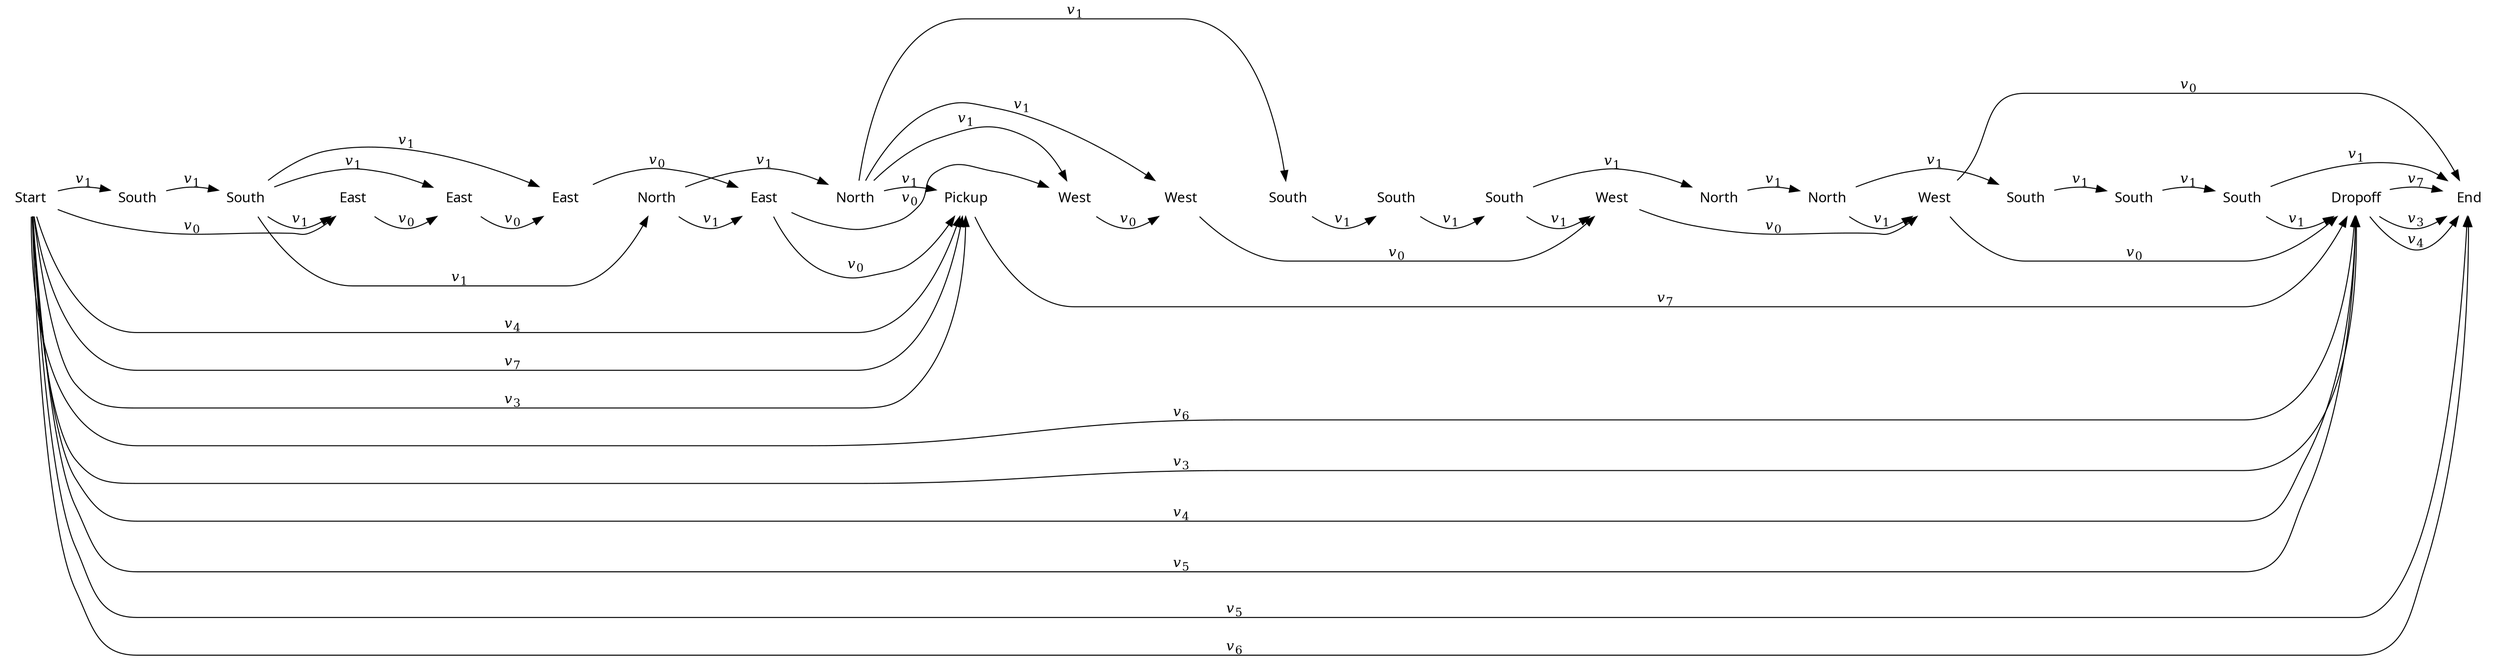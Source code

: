 digraph cat {
rankdir=LR
node [shape=plaintext]
edge [arrowhead=normal]

0 [label="Start",fontname="sans"]
1 [label="South",fontname="sans"]
2 [label="South",fontname="sans"]
3 [label="East",fontname="sans"]
4 [label="East",fontname="sans"]
5 [label="East",fontname="sans"]
6 [label="North",fontname="sans"]
7 [label="East",fontname="sans"]
8 [label="North",fontname="sans"]
9 [label="Pickup",fontname="sans"]
10 [label="West",fontname="sans"]
11 [label="West",fontname="sans"]
12 [label="South",fontname="sans"]
13 [label="South",fontname="sans"]
14 [label="South",fontname="sans"]
15 [label="West",fontname="sans"]
16 [label="North",fontname="sans"]
17 [label="North",fontname="sans"]
18 [label="West",fontname="sans"]
19 [label="South",fontname="sans"]
20 [label="South",fontname="sans"]
21 [label="South",fontname="sans"]
22 [label="Dropoff",fontname="sans"]
23 [label="End",fontname="sans"]

0 -> 3 [label=<<i>v</i><sub>0</sub>>]
0 -> 1 [label=<<i>v</i><sub>1</sub>>]
0 -> 9 [label=<<i>v</i><sub>3</sub>>]
0 -> 22 [label=<<i>v</i><sub>3</sub>>]
0 -> 9 [label=<<i>v</i><sub>4</sub>>]
0 -> 22 [label=<<i>v</i><sub>4</sub>>]
0 -> 22 [label=<<i>v</i><sub>5</sub>>]
0 -> 23 [label=<<i>v</i><sub>5</sub>>]
0 -> 22 [label=<<i>v</i><sub>6</sub>>]
0 -> 23 [label=<<i>v</i><sub>6</sub>>]
0 -> 9 [label=<<i>v</i><sub>7</sub>>]
1 -> 2 [label=<<i>v</i><sub>1</sub>>]
2 -> 3 [label=<<i>v</i><sub>1</sub>>]
2 -> 4 [label=<<i>v</i><sub>1</sub>>]
2 -> 5 [label=<<i>v</i><sub>1</sub>>]
2 -> 6 [label=<<i>v</i><sub>1</sub>>]
3 -> 4 [label=<<i>v</i><sub>0</sub>>]
4 -> 5 [label=<<i>v</i><sub>0</sub>>]
5 -> 7 [label=<<i>v</i><sub>0</sub>>]
6 -> 7 [label=<<i>v</i><sub>1</sub>>]
6 -> 8 [label=<<i>v</i><sub>1</sub>>]
7 -> 9 [label=<<i>v</i><sub>0</sub>>]
7 -> 10 [label=<<i>v</i><sub>0</sub>>]
8 -> 9 [label=<<i>v</i><sub>1</sub>>]
8 -> 10 [label=<<i>v</i><sub>1</sub>>]
8 -> 11 [label=<<i>v</i><sub>1</sub>>]
8 -> 12 [label=<<i>v</i><sub>1</sub>>]
9 -> 22 [label=<<i>v</i><sub>7</sub>>]
10 -> 11 [label=<<i>v</i><sub>0</sub>>]
11 -> 15 [label=<<i>v</i><sub>0</sub>>]
12 -> 13 [label=<<i>v</i><sub>1</sub>>]
13 -> 14 [label=<<i>v</i><sub>1</sub>>]
14 -> 15 [label=<<i>v</i><sub>1</sub>>]
14 -> 16 [label=<<i>v</i><sub>1</sub>>]
15 -> 18 [label=<<i>v</i><sub>0</sub>>]
16 -> 17 [label=<<i>v</i><sub>1</sub>>]
17 -> 18 [label=<<i>v</i><sub>1</sub>>]
17 -> 19 [label=<<i>v</i><sub>1</sub>>]
18 -> 22 [label=<<i>v</i><sub>0</sub>>]
18 -> 23 [label=<<i>v</i><sub>0</sub>>]
19 -> 20 [label=<<i>v</i><sub>1</sub>>]
20 -> 21 [label=<<i>v</i><sub>1</sub>>]
21 -> 22 [label=<<i>v</i><sub>1</sub>>]
21 -> 23 [label=<<i>v</i><sub>1</sub>>]
22 -> 23 [label=<<i>v</i><sub>3</sub>>]
22 -> 23 [label=<<i>v</i><sub>4</sub>>]
22 -> 23 [label=<<i>v</i><sub>7</sub>>]

# To line up the actions
0 -> 1 [weight=100,style=invis]
1 -> 2 [weight=100,style=invis]
2 -> 3 [weight=100,style=invis]
3 -> 4 [weight=100,style=invis]
4 -> 5 [weight=100,style=invis]
5 -> 6 [weight=100,style=invis]
6 -> 7 [weight=100,style=invis]
7 -> 8 [weight=100,style=invis]
8 -> 9 [weight=100,style=invis]
9 -> 10 [weight=100,style=invis]
10 -> 11 [weight=100,style=invis]
11 -> 12 [weight=100,style=invis]
12 -> 13 [weight=100,style=invis]
13 -> 14 [weight=100,style=invis]
14 -> 15 [weight=100,style=invis]
15 -> 16 [weight=100,style=invis]
16 -> 17 [weight=100,style=invis]
17 -> 18 [weight=100,style=invis]
18 -> 19 [weight=100,style=invis]
19 -> 20 [weight=100,style=invis]
20 -> 21 [weight=100,style=invis]
21 -> 22 [weight=100,style=invis]
22 -> 23 [weight=100,style=invis]
}
